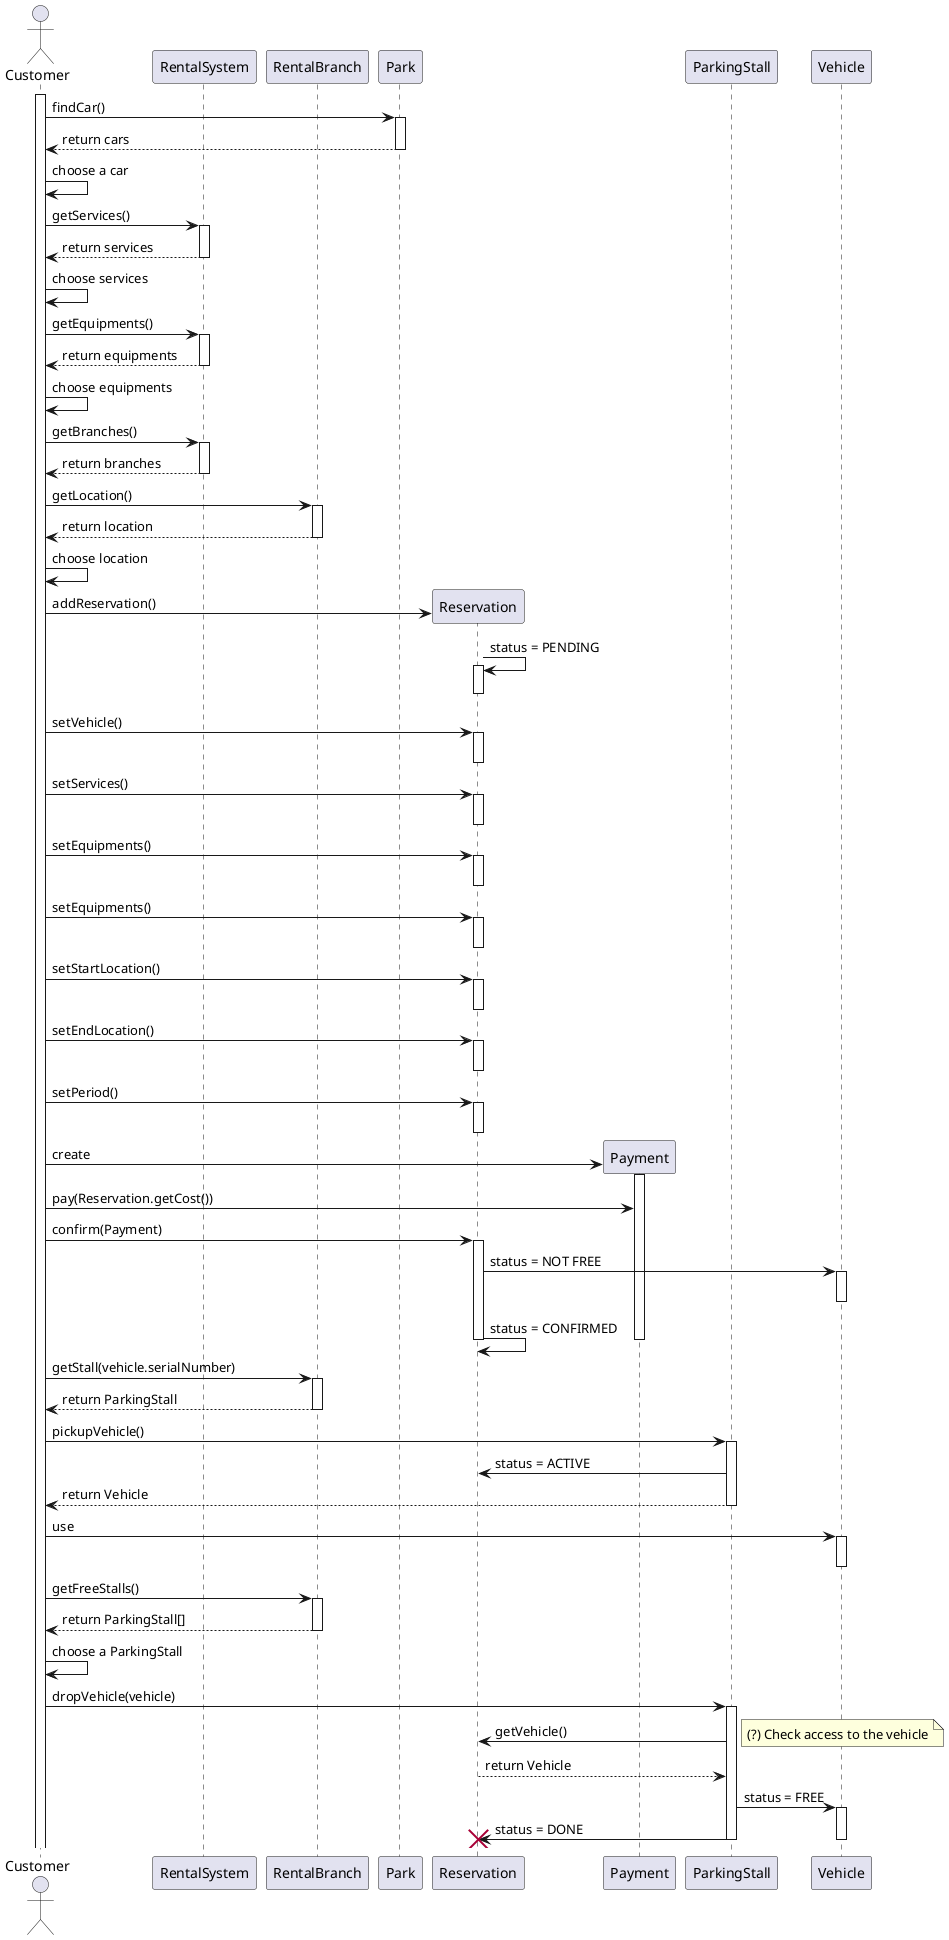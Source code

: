 @startuml
actor Customer
participant RentalSystem
participant RentalBranch
participant Park
participant Reservation
participant Payment
participant ParkingStall
participant Vehicle

Customer++
Customer -> Park++: findCar()
Customer <-- Park--: return cars
Customer -> Customer: choose a car

Customer -> RentalSystem++: getServices()
Customer <-- RentalSystem--: return services
Customer -> Customer: choose services

Customer -> RentalSystem++: getEquipments()
Customer <-- RentalSystem--: return equipments
Customer -> Customer: choose equipments

Customer -> RentalSystem++: getBranches()
Customer <-- RentalSystem--: return branches
Customer -> RentalBranch++: getLocation()
Customer <-- RentalBranch--: return location
Customer -> Customer: choose location

Customer -> Reservation**: addReservation()
Reservation -> Reservation++: status = PENDING
Reservation--
Customer -> Reservation++: setVehicle()
Reservation--
Customer -> Reservation++: setServices()
Reservation--
Customer -> Reservation++: setEquipments()
Reservation--
Customer -> Reservation++: setEquipments()
Reservation--
Customer -> Reservation++: setStartLocation()
Reservation--
Customer -> Reservation++: setEndLocation()
Reservation--
Customer -> Reservation++: setPeriod()
Reservation--


Customer -> Payment**: create
Payment++
Customer -> Payment: pay(Reservation.getCost())
Customer -> Reservation++: confirm(Payment)
Reservation -> Vehicle++: status = NOT FREE
Vehicle--
Reservation -> Reservation: status = CONFIRMED
Payment--
Reservation--

Customer -> RentalBranch++: getStall(vehicle.serialNumber)
Customer <-- RentalBranch--: return ParkingStall

Customer -> ParkingStall++: pickupVehicle()
ParkingStall -> Reservation: status = ACTIVE
{start} Customer <-- ParkingStall--: return Vehicle
ParkingStall--
Customer -> Vehicle++: use
Vehicle--
{end} Customer -> RentalBranch++: getFreeStalls()
{start} <-> {end}: use vehicle

Customer <-- RentalBranch--: return ParkingStall[]
Customer -> Customer: choose a ParkingStall
Customer -> ParkingStall++: dropVehicle(vehicle)
ParkingStall -> Reservation: getVehicle()
note right: (?) Check access to the vehicle
ParkingStall <-- Reservation: return Vehicle
ParkingStall -> Vehicle++: status = FREE
ParkingStall -> Reservation!!: status = DONE
ParkingStall--
Vehicle--

@enduml
